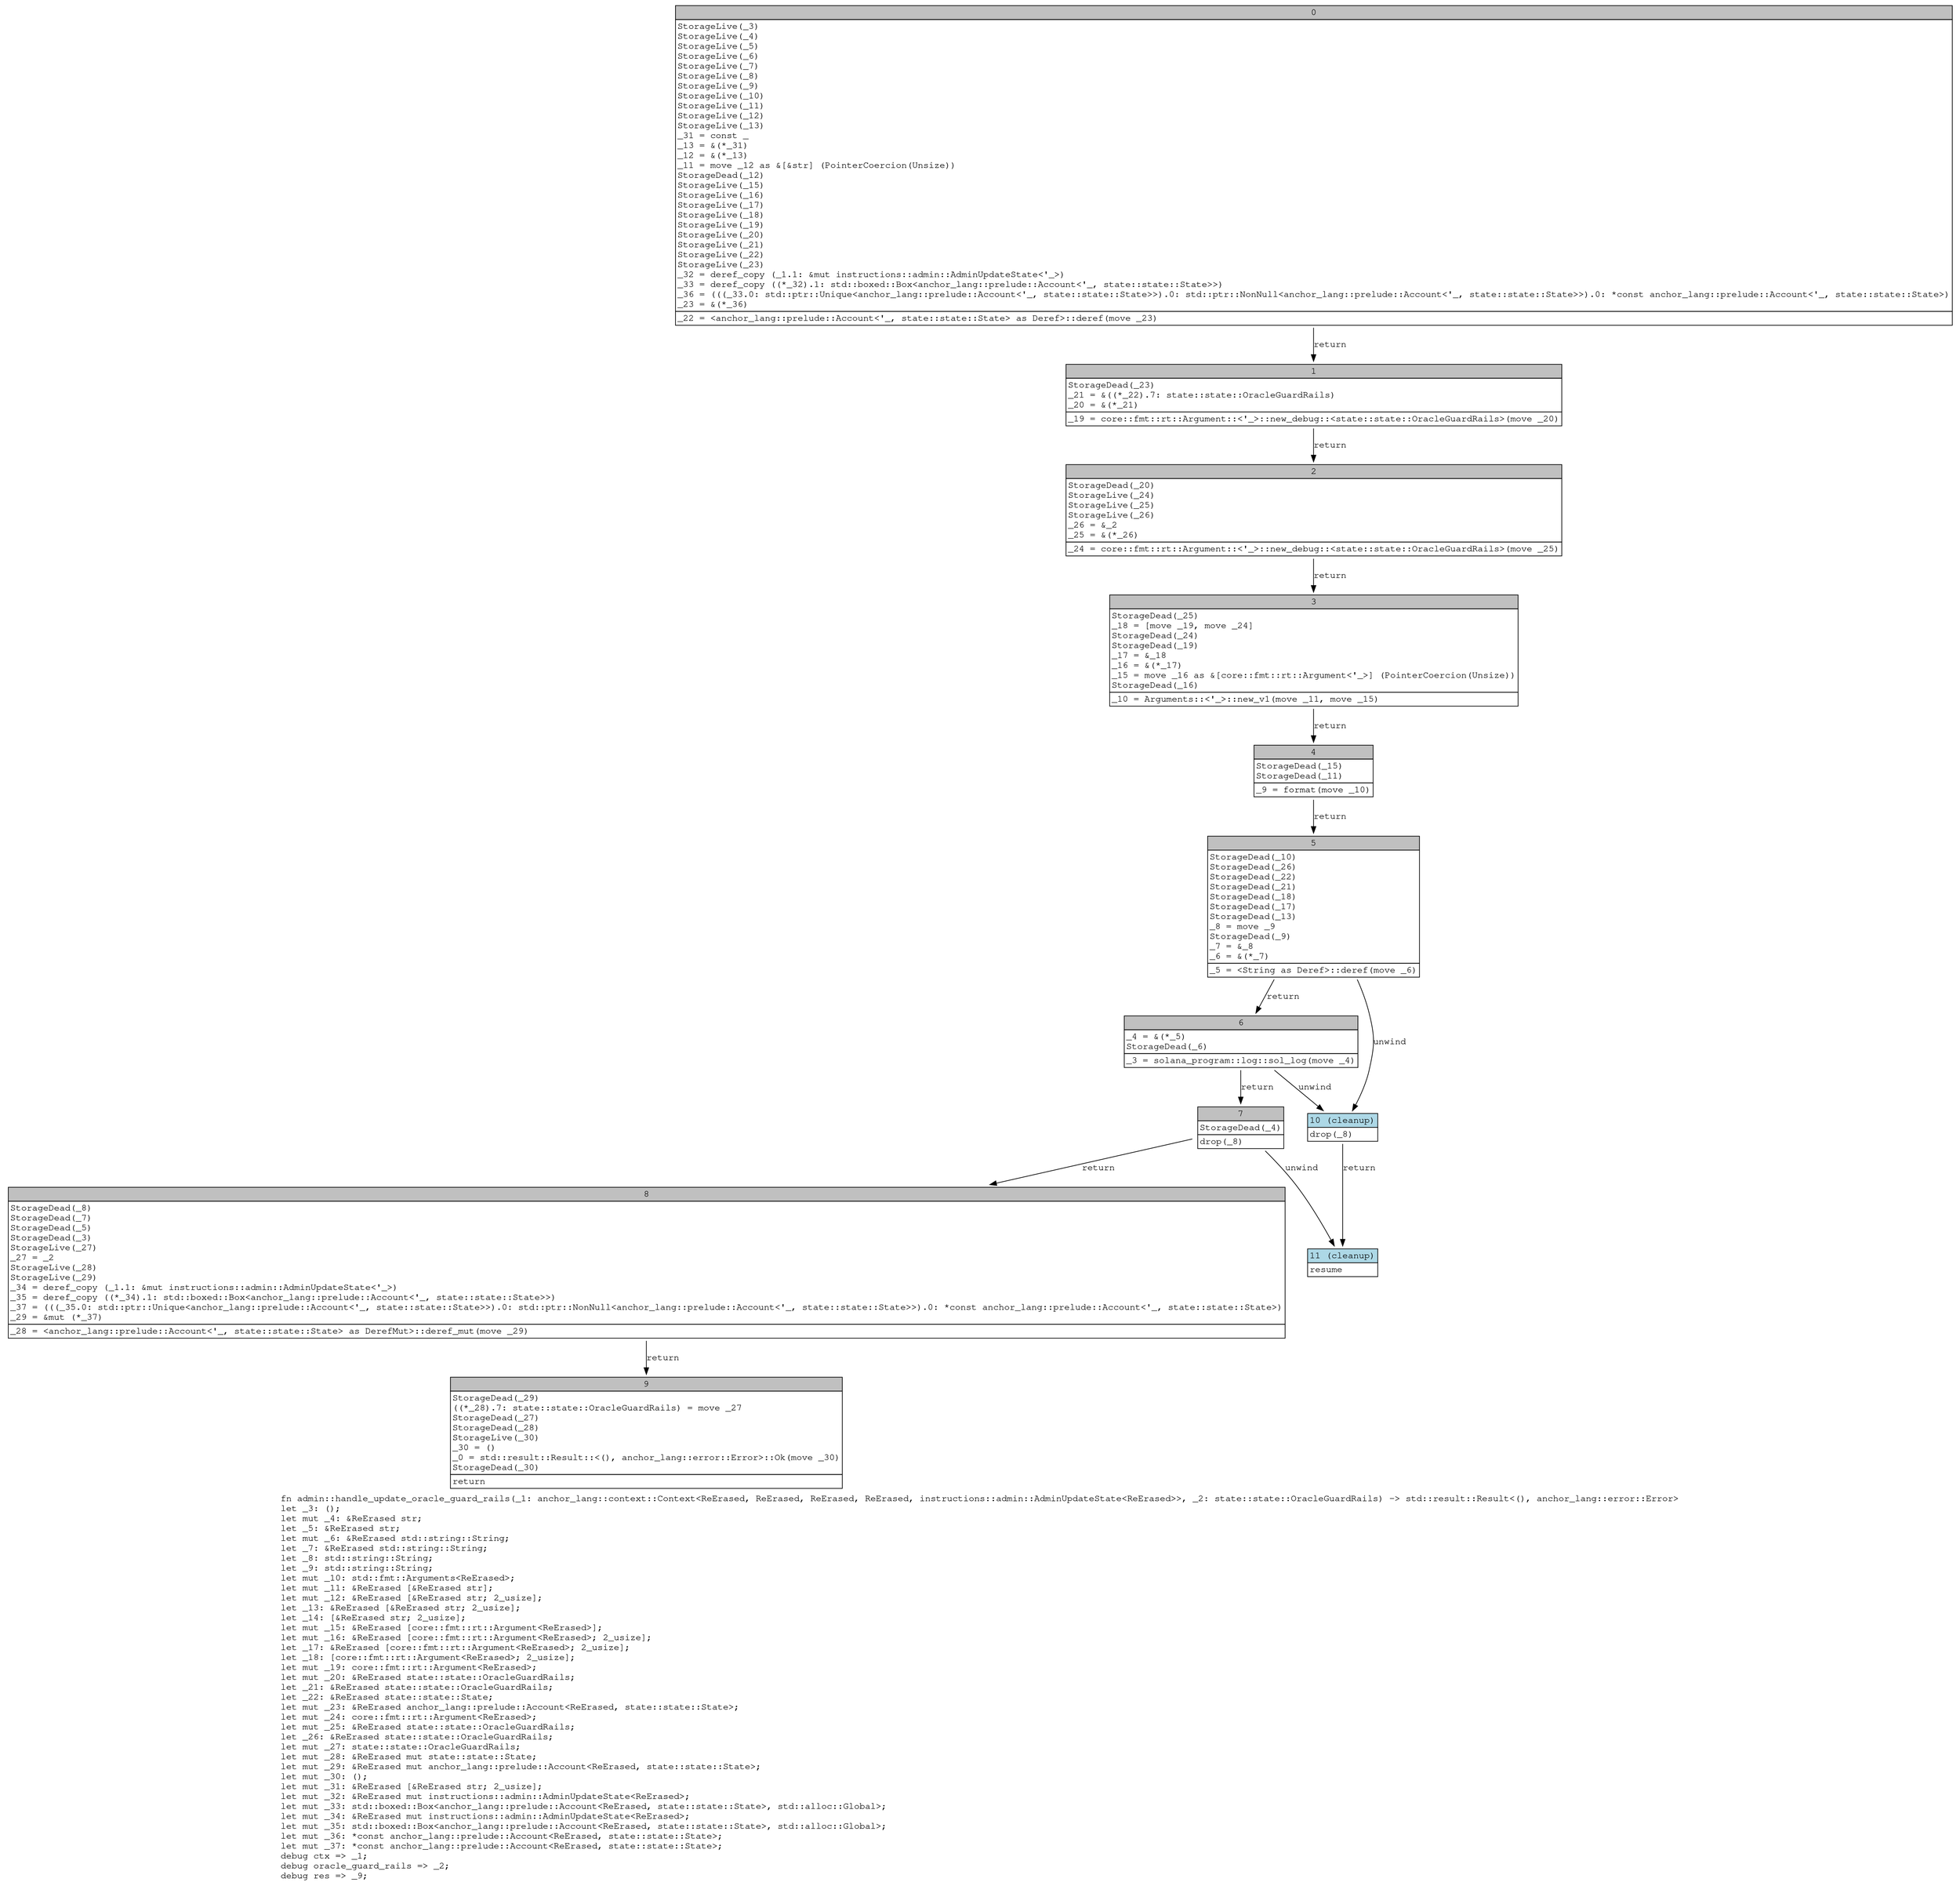 digraph Mir_0_1094 {
    graph [fontname="Courier, monospace"];
    node [fontname="Courier, monospace"];
    edge [fontname="Courier, monospace"];
    label=<fn admin::handle_update_oracle_guard_rails(_1: anchor_lang::context::Context&lt;ReErased, ReErased, ReErased, ReErased, instructions::admin::AdminUpdateState&lt;ReErased&gt;&gt;, _2: state::state::OracleGuardRails) -&gt; std::result::Result&lt;(), anchor_lang::error::Error&gt;<br align="left"/>let _3: ();<br align="left"/>let mut _4: &amp;ReErased str;<br align="left"/>let _5: &amp;ReErased str;<br align="left"/>let mut _6: &amp;ReErased std::string::String;<br align="left"/>let _7: &amp;ReErased std::string::String;<br align="left"/>let _8: std::string::String;<br align="left"/>let _9: std::string::String;<br align="left"/>let mut _10: std::fmt::Arguments&lt;ReErased&gt;;<br align="left"/>let mut _11: &amp;ReErased [&amp;ReErased str];<br align="left"/>let mut _12: &amp;ReErased [&amp;ReErased str; 2_usize];<br align="left"/>let _13: &amp;ReErased [&amp;ReErased str; 2_usize];<br align="left"/>let _14: [&amp;ReErased str; 2_usize];<br align="left"/>let mut _15: &amp;ReErased [core::fmt::rt::Argument&lt;ReErased&gt;];<br align="left"/>let mut _16: &amp;ReErased [core::fmt::rt::Argument&lt;ReErased&gt;; 2_usize];<br align="left"/>let _17: &amp;ReErased [core::fmt::rt::Argument&lt;ReErased&gt;; 2_usize];<br align="left"/>let _18: [core::fmt::rt::Argument&lt;ReErased&gt;; 2_usize];<br align="left"/>let mut _19: core::fmt::rt::Argument&lt;ReErased&gt;;<br align="left"/>let mut _20: &amp;ReErased state::state::OracleGuardRails;<br align="left"/>let _21: &amp;ReErased state::state::OracleGuardRails;<br align="left"/>let _22: &amp;ReErased state::state::State;<br align="left"/>let mut _23: &amp;ReErased anchor_lang::prelude::Account&lt;ReErased, state::state::State&gt;;<br align="left"/>let mut _24: core::fmt::rt::Argument&lt;ReErased&gt;;<br align="left"/>let mut _25: &amp;ReErased state::state::OracleGuardRails;<br align="left"/>let _26: &amp;ReErased state::state::OracleGuardRails;<br align="left"/>let mut _27: state::state::OracleGuardRails;<br align="left"/>let mut _28: &amp;ReErased mut state::state::State;<br align="left"/>let mut _29: &amp;ReErased mut anchor_lang::prelude::Account&lt;ReErased, state::state::State&gt;;<br align="left"/>let mut _30: ();<br align="left"/>let mut _31: &amp;ReErased [&amp;ReErased str; 2_usize];<br align="left"/>let mut _32: &amp;ReErased mut instructions::admin::AdminUpdateState&lt;ReErased&gt;;<br align="left"/>let mut _33: std::boxed::Box&lt;anchor_lang::prelude::Account&lt;ReErased, state::state::State&gt;, std::alloc::Global&gt;;<br align="left"/>let mut _34: &amp;ReErased mut instructions::admin::AdminUpdateState&lt;ReErased&gt;;<br align="left"/>let mut _35: std::boxed::Box&lt;anchor_lang::prelude::Account&lt;ReErased, state::state::State&gt;, std::alloc::Global&gt;;<br align="left"/>let mut _36: *const anchor_lang::prelude::Account&lt;ReErased, state::state::State&gt;;<br align="left"/>let mut _37: *const anchor_lang::prelude::Account&lt;ReErased, state::state::State&gt;;<br align="left"/>debug ctx =&gt; _1;<br align="left"/>debug oracle_guard_rails =&gt; _2;<br align="left"/>debug res =&gt; _9;<br align="left"/>>;
    bb0__0_1094 [shape="none", label=<<table border="0" cellborder="1" cellspacing="0"><tr><td bgcolor="gray" align="center" colspan="1">0</td></tr><tr><td align="left" balign="left">StorageLive(_3)<br/>StorageLive(_4)<br/>StorageLive(_5)<br/>StorageLive(_6)<br/>StorageLive(_7)<br/>StorageLive(_8)<br/>StorageLive(_9)<br/>StorageLive(_10)<br/>StorageLive(_11)<br/>StorageLive(_12)<br/>StorageLive(_13)<br/>_31 = const _<br/>_13 = &amp;(*_31)<br/>_12 = &amp;(*_13)<br/>_11 = move _12 as &amp;[&amp;str] (PointerCoercion(Unsize))<br/>StorageDead(_12)<br/>StorageLive(_15)<br/>StorageLive(_16)<br/>StorageLive(_17)<br/>StorageLive(_18)<br/>StorageLive(_19)<br/>StorageLive(_20)<br/>StorageLive(_21)<br/>StorageLive(_22)<br/>StorageLive(_23)<br/>_32 = deref_copy (_1.1: &amp;mut instructions::admin::AdminUpdateState&lt;'_&gt;)<br/>_33 = deref_copy ((*_32).1: std::boxed::Box&lt;anchor_lang::prelude::Account&lt;'_, state::state::State&gt;&gt;)<br/>_36 = (((_33.0: std::ptr::Unique&lt;anchor_lang::prelude::Account&lt;'_, state::state::State&gt;&gt;).0: std::ptr::NonNull&lt;anchor_lang::prelude::Account&lt;'_, state::state::State&gt;&gt;).0: *const anchor_lang::prelude::Account&lt;'_, state::state::State&gt;)<br/>_23 = &amp;(*_36)<br/></td></tr><tr><td align="left">_22 = &lt;anchor_lang::prelude::Account&lt;'_, state::state::State&gt; as Deref&gt;::deref(move _23)</td></tr></table>>];
    bb1__0_1094 [shape="none", label=<<table border="0" cellborder="1" cellspacing="0"><tr><td bgcolor="gray" align="center" colspan="1">1</td></tr><tr><td align="left" balign="left">StorageDead(_23)<br/>_21 = &amp;((*_22).7: state::state::OracleGuardRails)<br/>_20 = &amp;(*_21)<br/></td></tr><tr><td align="left">_19 = core::fmt::rt::Argument::&lt;'_&gt;::new_debug::&lt;state::state::OracleGuardRails&gt;(move _20)</td></tr></table>>];
    bb2__0_1094 [shape="none", label=<<table border="0" cellborder="1" cellspacing="0"><tr><td bgcolor="gray" align="center" colspan="1">2</td></tr><tr><td align="left" balign="left">StorageDead(_20)<br/>StorageLive(_24)<br/>StorageLive(_25)<br/>StorageLive(_26)<br/>_26 = &amp;_2<br/>_25 = &amp;(*_26)<br/></td></tr><tr><td align="left">_24 = core::fmt::rt::Argument::&lt;'_&gt;::new_debug::&lt;state::state::OracleGuardRails&gt;(move _25)</td></tr></table>>];
    bb3__0_1094 [shape="none", label=<<table border="0" cellborder="1" cellspacing="0"><tr><td bgcolor="gray" align="center" colspan="1">3</td></tr><tr><td align="left" balign="left">StorageDead(_25)<br/>_18 = [move _19, move _24]<br/>StorageDead(_24)<br/>StorageDead(_19)<br/>_17 = &amp;_18<br/>_16 = &amp;(*_17)<br/>_15 = move _16 as &amp;[core::fmt::rt::Argument&lt;'_&gt;] (PointerCoercion(Unsize))<br/>StorageDead(_16)<br/></td></tr><tr><td align="left">_10 = Arguments::&lt;'_&gt;::new_v1(move _11, move _15)</td></tr></table>>];
    bb4__0_1094 [shape="none", label=<<table border="0" cellborder="1" cellspacing="0"><tr><td bgcolor="gray" align="center" colspan="1">4</td></tr><tr><td align="left" balign="left">StorageDead(_15)<br/>StorageDead(_11)<br/></td></tr><tr><td align="left">_9 = format(move _10)</td></tr></table>>];
    bb5__0_1094 [shape="none", label=<<table border="0" cellborder="1" cellspacing="0"><tr><td bgcolor="gray" align="center" colspan="1">5</td></tr><tr><td align="left" balign="left">StorageDead(_10)<br/>StorageDead(_26)<br/>StorageDead(_22)<br/>StorageDead(_21)<br/>StorageDead(_18)<br/>StorageDead(_17)<br/>StorageDead(_13)<br/>_8 = move _9<br/>StorageDead(_9)<br/>_7 = &amp;_8<br/>_6 = &amp;(*_7)<br/></td></tr><tr><td align="left">_5 = &lt;String as Deref&gt;::deref(move _6)</td></tr></table>>];
    bb6__0_1094 [shape="none", label=<<table border="0" cellborder="1" cellspacing="0"><tr><td bgcolor="gray" align="center" colspan="1">6</td></tr><tr><td align="left" balign="left">_4 = &amp;(*_5)<br/>StorageDead(_6)<br/></td></tr><tr><td align="left">_3 = solana_program::log::sol_log(move _4)</td></tr></table>>];
    bb7__0_1094 [shape="none", label=<<table border="0" cellborder="1" cellspacing="0"><tr><td bgcolor="gray" align="center" colspan="1">7</td></tr><tr><td align="left" balign="left">StorageDead(_4)<br/></td></tr><tr><td align="left">drop(_8)</td></tr></table>>];
    bb8__0_1094 [shape="none", label=<<table border="0" cellborder="1" cellspacing="0"><tr><td bgcolor="gray" align="center" colspan="1">8</td></tr><tr><td align="left" balign="left">StorageDead(_8)<br/>StorageDead(_7)<br/>StorageDead(_5)<br/>StorageDead(_3)<br/>StorageLive(_27)<br/>_27 = _2<br/>StorageLive(_28)<br/>StorageLive(_29)<br/>_34 = deref_copy (_1.1: &amp;mut instructions::admin::AdminUpdateState&lt;'_&gt;)<br/>_35 = deref_copy ((*_34).1: std::boxed::Box&lt;anchor_lang::prelude::Account&lt;'_, state::state::State&gt;&gt;)<br/>_37 = (((_35.0: std::ptr::Unique&lt;anchor_lang::prelude::Account&lt;'_, state::state::State&gt;&gt;).0: std::ptr::NonNull&lt;anchor_lang::prelude::Account&lt;'_, state::state::State&gt;&gt;).0: *const anchor_lang::prelude::Account&lt;'_, state::state::State&gt;)<br/>_29 = &amp;mut (*_37)<br/></td></tr><tr><td align="left">_28 = &lt;anchor_lang::prelude::Account&lt;'_, state::state::State&gt; as DerefMut&gt;::deref_mut(move _29)</td></tr></table>>];
    bb9__0_1094 [shape="none", label=<<table border="0" cellborder="1" cellspacing="0"><tr><td bgcolor="gray" align="center" colspan="1">9</td></tr><tr><td align="left" balign="left">StorageDead(_29)<br/>((*_28).7: state::state::OracleGuardRails) = move _27<br/>StorageDead(_27)<br/>StorageDead(_28)<br/>StorageLive(_30)<br/>_30 = ()<br/>_0 = std::result::Result::&lt;(), anchor_lang::error::Error&gt;::Ok(move _30)<br/>StorageDead(_30)<br/></td></tr><tr><td align="left">return</td></tr></table>>];
    bb10__0_1094 [shape="none", label=<<table border="0" cellborder="1" cellspacing="0"><tr><td bgcolor="lightblue" align="center" colspan="1">10 (cleanup)</td></tr><tr><td align="left">drop(_8)</td></tr></table>>];
    bb11__0_1094 [shape="none", label=<<table border="0" cellborder="1" cellspacing="0"><tr><td bgcolor="lightblue" align="center" colspan="1">11 (cleanup)</td></tr><tr><td align="left">resume</td></tr></table>>];
    bb0__0_1094 -> bb1__0_1094 [label="return"];
    bb1__0_1094 -> bb2__0_1094 [label="return"];
    bb2__0_1094 -> bb3__0_1094 [label="return"];
    bb3__0_1094 -> bb4__0_1094 [label="return"];
    bb4__0_1094 -> bb5__0_1094 [label="return"];
    bb5__0_1094 -> bb6__0_1094 [label="return"];
    bb5__0_1094 -> bb10__0_1094 [label="unwind"];
    bb6__0_1094 -> bb7__0_1094 [label="return"];
    bb6__0_1094 -> bb10__0_1094 [label="unwind"];
    bb7__0_1094 -> bb8__0_1094 [label="return"];
    bb7__0_1094 -> bb11__0_1094 [label="unwind"];
    bb8__0_1094 -> bb9__0_1094 [label="return"];
    bb10__0_1094 -> bb11__0_1094 [label="return"];
}
